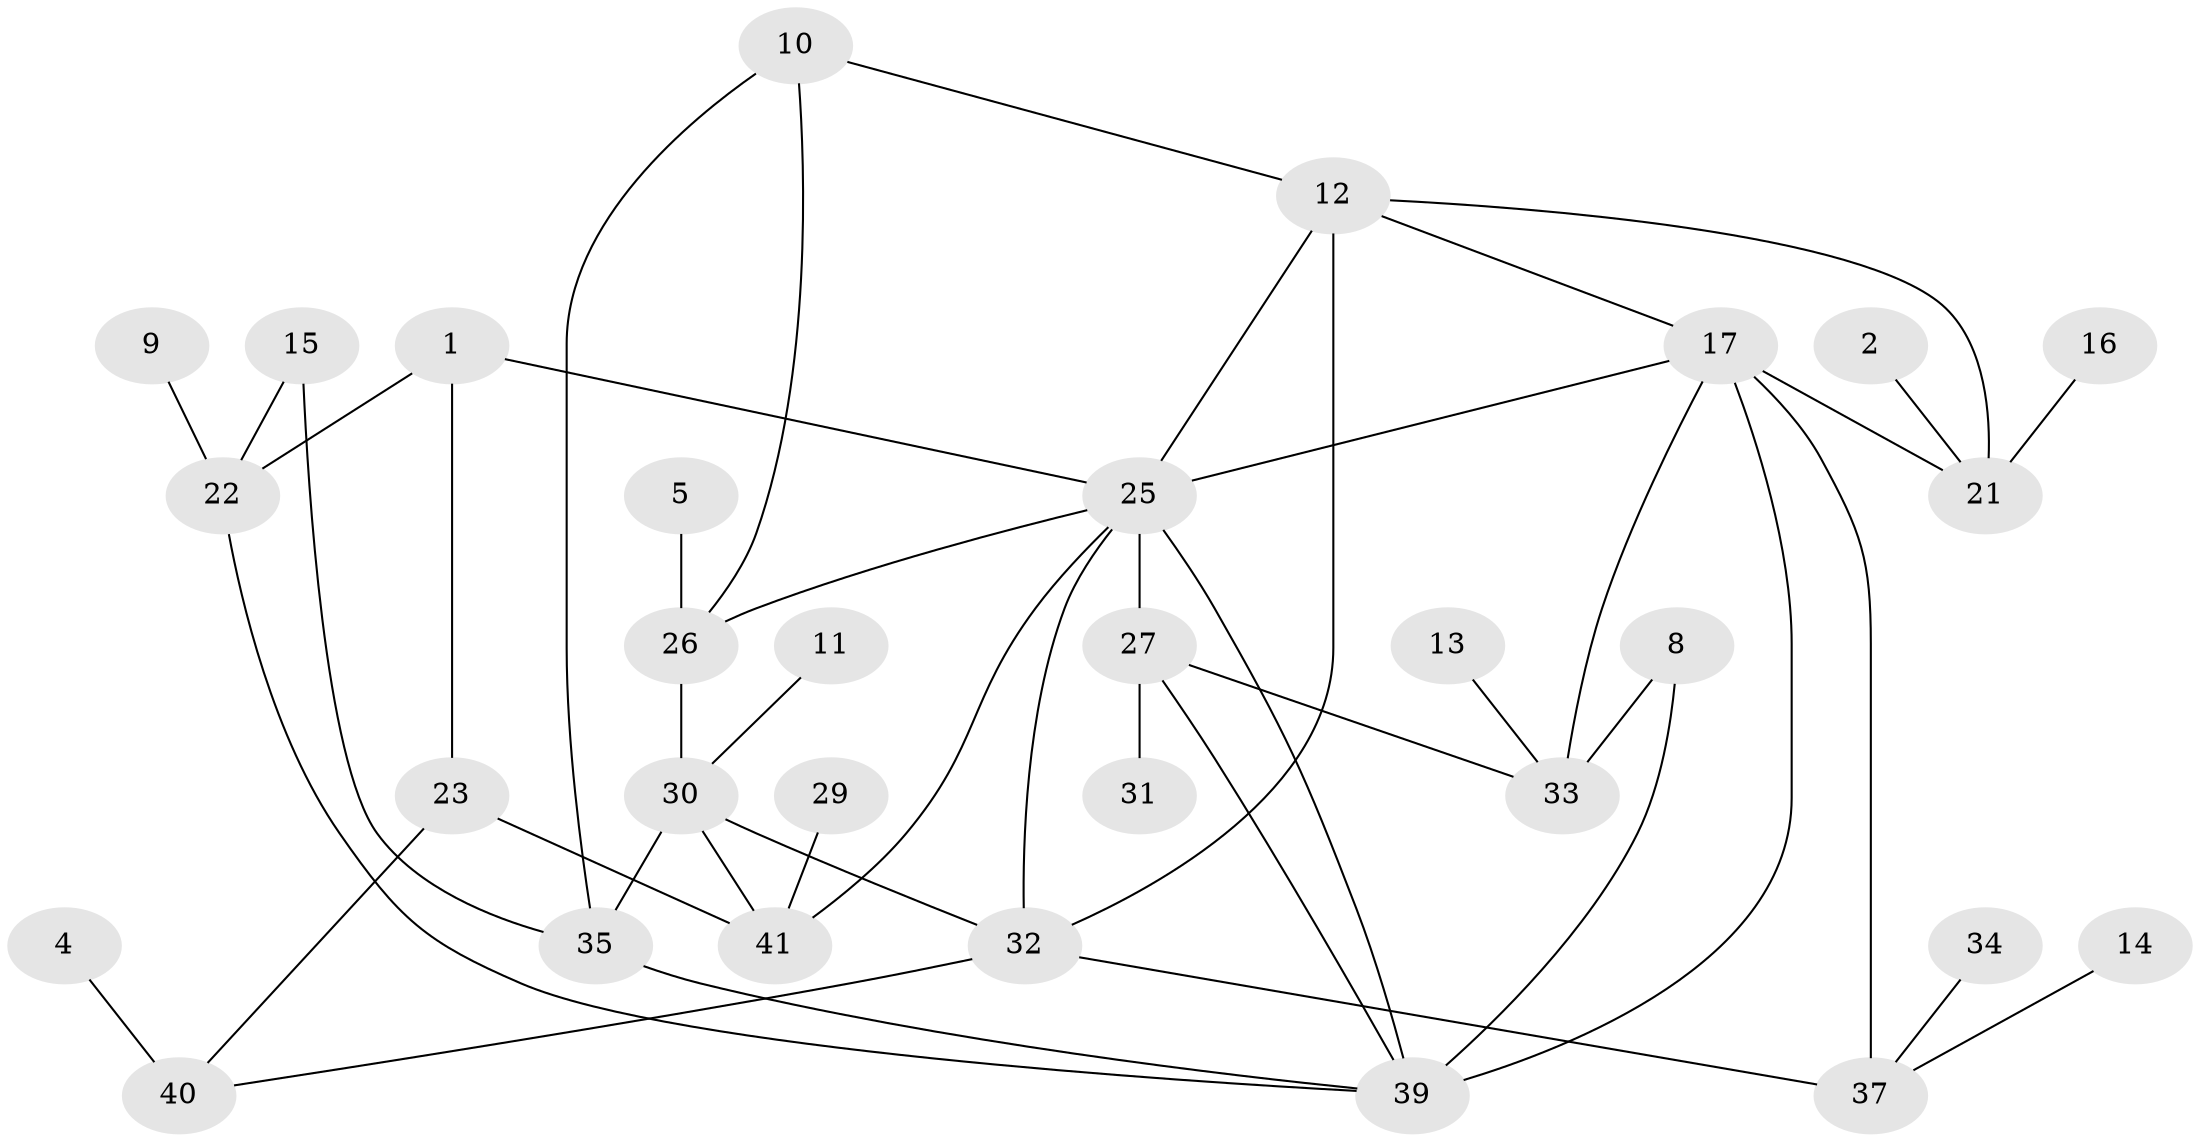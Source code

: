 // original degree distribution, {4: 0.09523809523809523, 1: 0.2619047619047619, 2: 0.23809523809523808, 0: 0.11904761904761904, 3: 0.17857142857142858, 5: 0.08333333333333333, 6: 0.023809523809523808}
// Generated by graph-tools (version 1.1) at 2025/00/03/09/25 03:00:50]
// undirected, 31 vertices, 47 edges
graph export_dot {
graph [start="1"]
  node [color=gray90,style=filled];
  1;
  2;
  4;
  5;
  8;
  9;
  10;
  11;
  12;
  13;
  14;
  15;
  16;
  17;
  21;
  22;
  23;
  25;
  26;
  27;
  29;
  30;
  31;
  32;
  33;
  34;
  35;
  37;
  39;
  40;
  41;
  1 -- 22 [weight=2.0];
  1 -- 23 [weight=1.0];
  1 -- 25 [weight=1.0];
  2 -- 21 [weight=1.0];
  4 -- 40 [weight=1.0];
  5 -- 26 [weight=1.0];
  8 -- 33 [weight=2.0];
  8 -- 39 [weight=1.0];
  9 -- 22 [weight=1.0];
  10 -- 12 [weight=1.0];
  10 -- 26 [weight=1.0];
  10 -- 35 [weight=1.0];
  11 -- 30 [weight=1.0];
  12 -- 17 [weight=1.0];
  12 -- 21 [weight=1.0];
  12 -- 25 [weight=1.0];
  12 -- 32 [weight=1.0];
  13 -- 33 [weight=1.0];
  14 -- 37 [weight=1.0];
  15 -- 22 [weight=1.0];
  15 -- 35 [weight=1.0];
  16 -- 21 [weight=1.0];
  17 -- 21 [weight=1.0];
  17 -- 25 [weight=1.0];
  17 -- 33 [weight=1.0];
  17 -- 37 [weight=2.0];
  17 -- 39 [weight=1.0];
  22 -- 39 [weight=1.0];
  23 -- 40 [weight=1.0];
  23 -- 41 [weight=1.0];
  25 -- 26 [weight=1.0];
  25 -- 27 [weight=1.0];
  25 -- 32 [weight=1.0];
  25 -- 39 [weight=2.0];
  25 -- 41 [weight=1.0];
  26 -- 30 [weight=1.0];
  27 -- 31 [weight=1.0];
  27 -- 33 [weight=1.0];
  27 -- 39 [weight=1.0];
  29 -- 41 [weight=1.0];
  30 -- 32 [weight=1.0];
  30 -- 35 [weight=1.0];
  30 -- 41 [weight=1.0];
  32 -- 37 [weight=1.0];
  32 -- 40 [weight=1.0];
  34 -- 37 [weight=1.0];
  35 -- 39 [weight=1.0];
}
